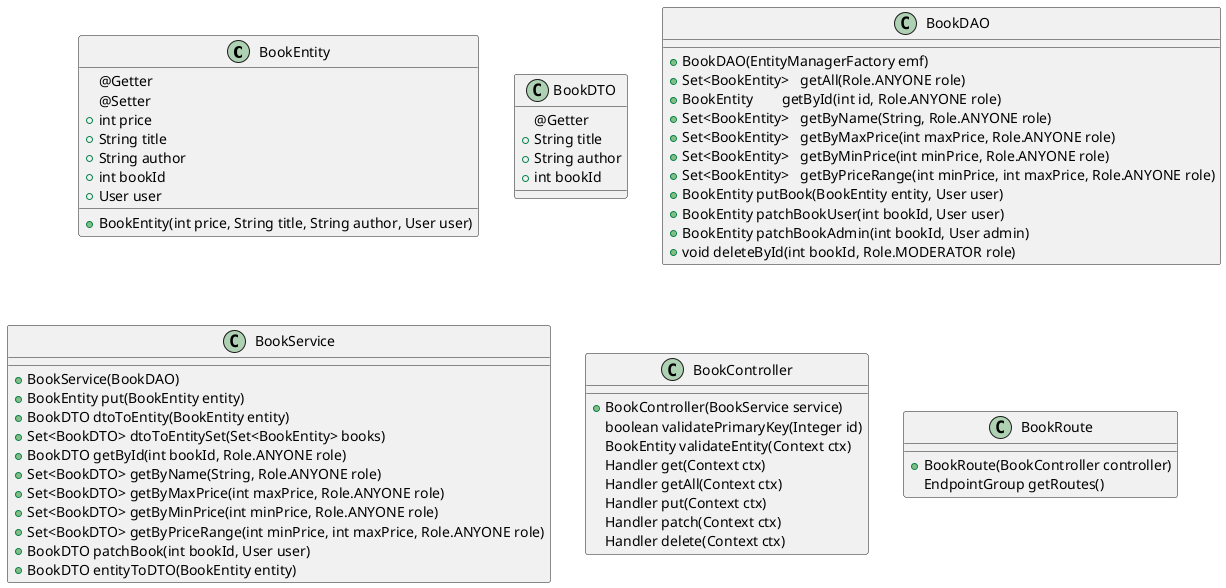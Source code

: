 @startuml
'https://plantuml.com/class-diagram

class   BookEntity
class   BookDTO
class   BookDAO
class   BookService
class   BookController
class   BookRoute

class BookEntity{
@Getter
@Setter
+ int price
+ String title
+ String author
+ int bookId
+ User user
+ BookEntity(int price, String title, String author, User user)
}

class BookDTO{
@Getter
+ String title
+ String author
+ int bookId
}

class BookDAO {
+   BookDAO(EntityManagerFactory emf)
+   Set<BookEntity>   getAll(Role.ANYONE role)
+   BookEntity        getById(int id, Role.ANYONE role)
+   Set<BookEntity>   getByName(String, Role.ANYONE role)
+   Set<BookEntity>   getByMaxPrice(int maxPrice, Role.ANYONE role)
+   Set<BookEntity>   getByMinPrice(int minPrice, Role.ANYONE role)
+   Set<BookEntity>   getByPriceRange(int minPrice, int maxPrice, Role.ANYONE role)
+   BookEntity putBook(BookEntity entity, User user)
+   BookEntity patchBookUser(int bookId, User user)
+   BookEntity patchBookAdmin(int bookId, User admin)
+   void deleteById(int bookId, Role.MODERATOR role)
}

class BookService{
+ BookService(BookDAO)
+ BookEntity put(BookEntity entity)
+ BookDTO dtoToEntity(BookEntity entity)
+ Set<BookDTO> dtoToEntitySet(Set<BookEntity> books)
+ BookDTO getById(int bookId, Role.ANYONE role)
+ Set<BookDTO> getByName(String, Role.ANYONE role)
+ Set<BookDTO> getByMaxPrice(int maxPrice, Role.ANYONE role)
+ Set<BookDTO> getByMinPrice(int minPrice, Role.ANYONE role)
+ Set<BookDTO> getByPriceRange(int minPrice, int maxPrice, Role.ANYONE role)
+ BookDTO patchBook(int bookId, User user)
+ BookDTO entityToDTO(BookEntity entity)
}

class BookController{
+ BookController(BookService service)
boolean validatePrimaryKey(Integer id)
BookEntity validateEntity(Context ctx)
Handler get(Context ctx)
Handler getAll(Context ctx)
Handler put(Context ctx)
Handler patch(Context ctx)
Handler delete(Context ctx)
}
 
class BookRoute{
+ BookRoute(BookController controller)
EndpointGroup getRoutes()
}

@enduml